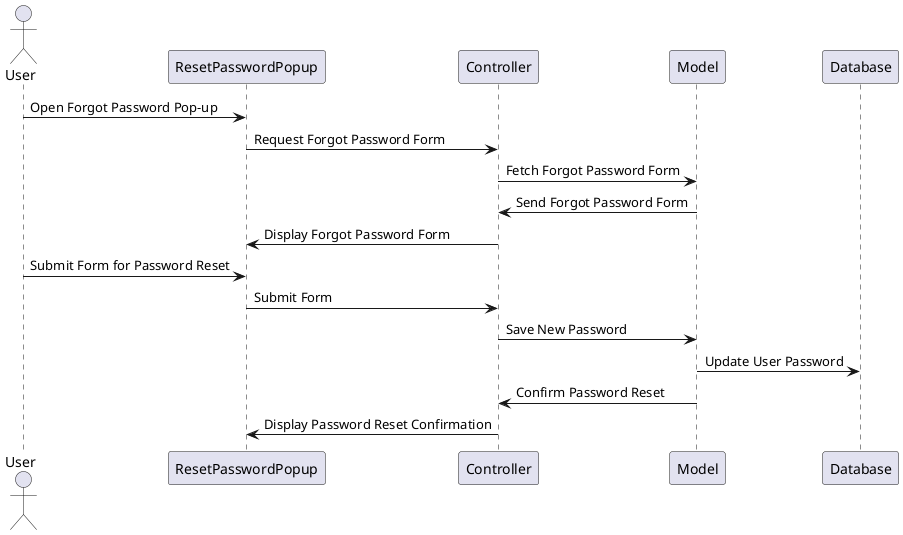 @startuml

actor User
participant "ResetPasswordPopup" as ForgotPasswordPopup
participant "Controller" as Controller
participant "Model" as Model
participant "Database" as Database

User -> ForgotPasswordPopup: Open Forgot Password Pop-up
ForgotPasswordPopup -> Controller: Request Forgot Password Form
Controller -> Model: Fetch Forgot Password Form
Model -> Controller: Send Forgot Password Form
Controller -> ForgotPasswordPopup: Display Forgot Password Form

User -> ForgotPasswordPopup: Submit Form for Password Reset
ForgotPasswordPopup -> Controller: Submit Form

Controller -> Model: Save New Password
Model -> Database: Update User Password
Model -> Controller: Confirm Password Reset
Controller -> ForgotPasswordPopup: Display Password Reset Confirmation

@enduml
